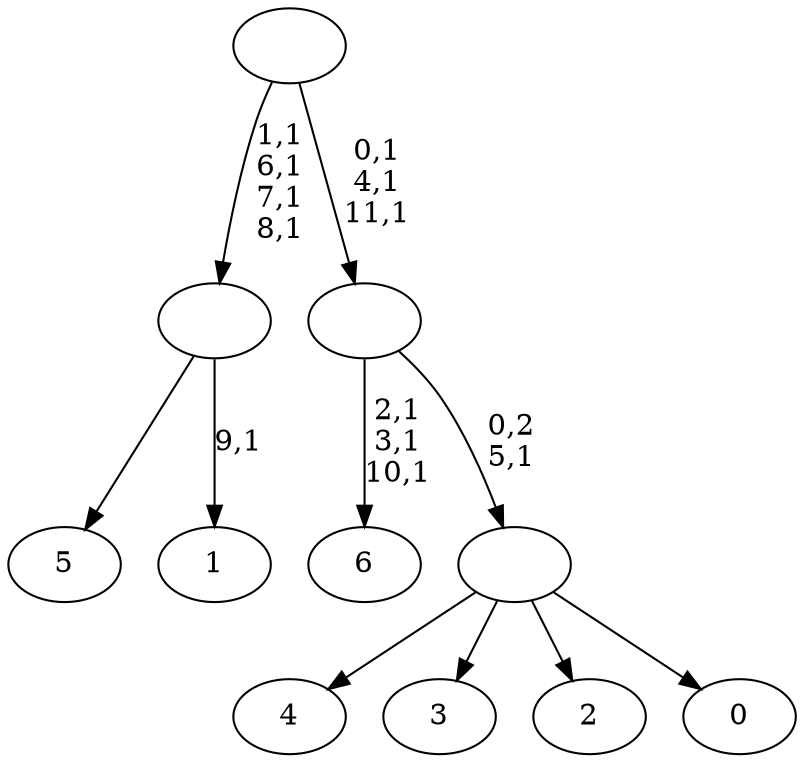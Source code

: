 digraph T {
	19 [label="6"]
	15 [label="5"]
	14 [label="4"]
	13 [label="3"]
	12 [label="2"]
	11 [label="1"]
	9 [label=""]
	5 [label="0"]
	4 [label=""]
	3 [label=""]
	0 [label=""]
	9 -> 11 [label="9,1"]
	9 -> 15 [label=""]
	4 -> 14 [label=""]
	4 -> 13 [label=""]
	4 -> 12 [label=""]
	4 -> 5 [label=""]
	3 -> 19 [label="2,1\n3,1\n10,1"]
	3 -> 4 [label="0,2\n5,1"]
	0 -> 3 [label="0,1\n4,1\n11,1"]
	0 -> 9 [label="1,1\n6,1\n7,1\n8,1"]
}
